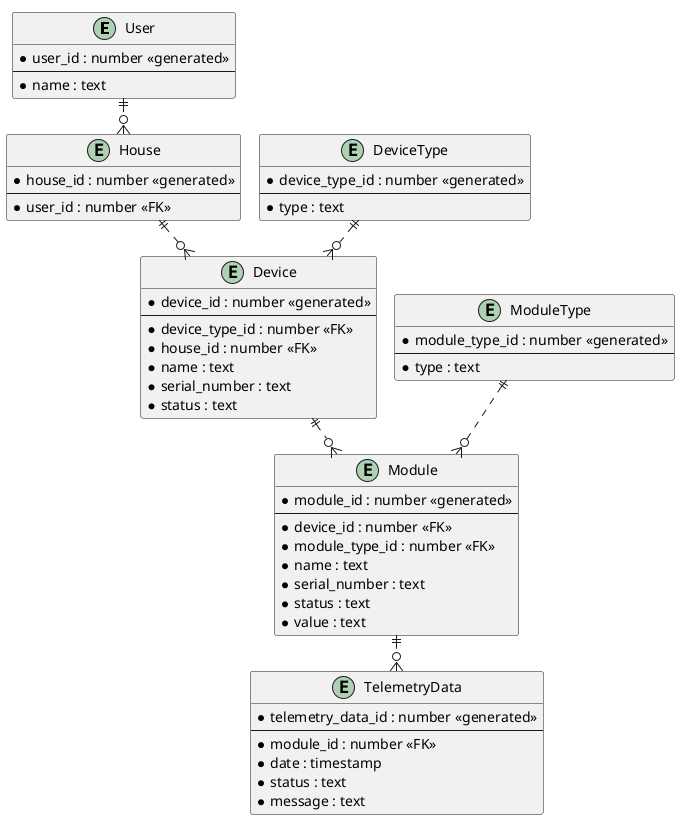 @startuml
!pragma layout smetana
' hide the spot
' hide circle

' avoid problems with angled crows feet
skinparam linetype ortho

entity "User" as user {
  *user_id : number <<generated>>
  --
  *name : text
}

entity "House" as house {
  *house_id : number <<generated>>
  --
  *user_id : number <<FK>>
}

entity "DeviceType" as device_type {
  *device_type_id : number <<generated>>
  --
  *type : text
}

entity "ModuleType" as module_type {
  *module_type_id : number <<generated>>
  --
  *type : text
}

entity "Device" as device {
  *device_id : number <<generated>>
  --
  *device_type_id : number <<FK>>
  *house_id : number <<FK>>
  *name : text
  *serial_number : text
  *status : text
}

entity "Module" as module {
  *module_id : number <<generated>>
  --
  *device_id : number <<FK>>
  *module_type_id : number <<FK>>
  *name : text
  *serial_number : text
  *status : text
  *value : text
}

entity "TelemetryData" as telemetry_data {
  *telemetry_data_id : number <<generated>>
  --
  *module_id : number <<FK>>
  *date : timestamp
  *status : text
  *message : text
}

user ||..o{ house
house ||..o{ device
device_type ||..o{ device
device ||..o{ module
module_type ||..o{ module
module ||..o{ telemetry_data

@enduml